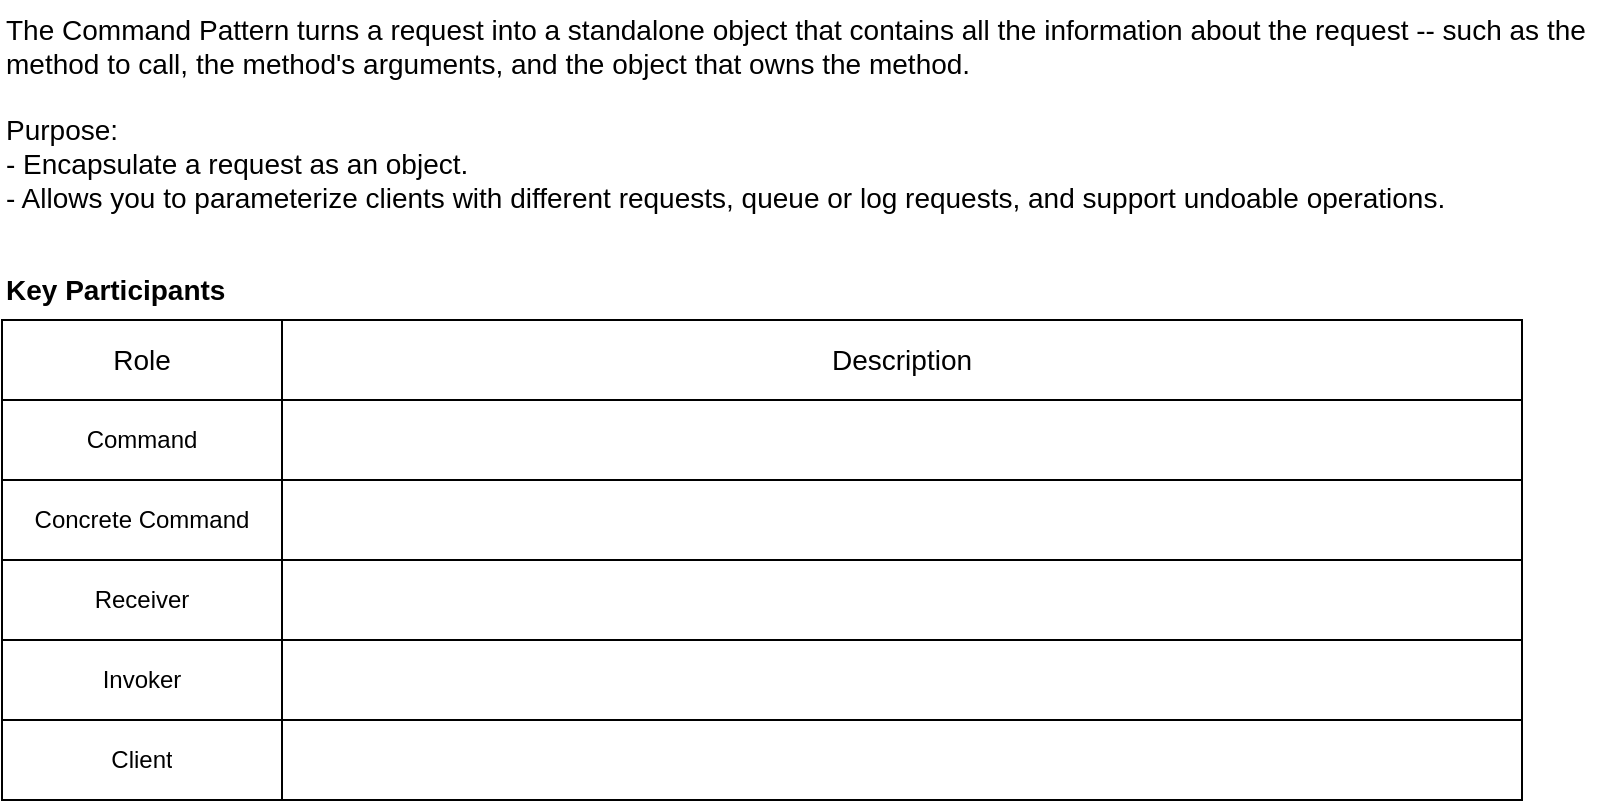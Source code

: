 <mxfile version="28.1.1">
  <diagram name="Page-1" id="tlizApVb3Lmp3QC3Klox">
    <mxGraphModel dx="1034" dy="570" grid="1" gridSize="10" guides="1" tooltips="1" connect="1" arrows="1" fold="1" page="1" pageScale="1" pageWidth="850" pageHeight="1100" math="0" shadow="0">
      <root>
        <mxCell id="0" />
        <mxCell id="1" parent="0" />
        <mxCell id="IFPszP2dh0mQ25aJr4DG-1" value="The Command Pattern turns a request into a standalone object that contains all the information about the request -- such as the method to call, the method&#39;s arguments, and the object that owns the method.&#xa;&#xa;Purpose:&#xa;- Encapsulate a request as an object.&#xa;- Allows you to parameterize clients with different requests, queue or log requests, and support undoable operations." style="text;whiteSpace=wrap;fontSize=14;" vertex="1" parent="1">
          <mxGeometry x="40" y="40" width="800" height="120" as="geometry" />
        </mxCell>
        <mxCell id="IFPszP2dh0mQ25aJr4DG-2" value="&lt;b&gt;Key Participants&lt;/b&gt;" style="text;html=1;align=left;verticalAlign=middle;whiteSpace=wrap;rounded=0;fontSize=14;" vertex="1" parent="1">
          <mxGeometry x="40" y="170" width="800" height="30" as="geometry" />
        </mxCell>
        <mxCell id="IFPszP2dh0mQ25aJr4DG-3" value="" style="shape=table;startSize=0;container=1;collapsible=0;childLayout=tableLayout;" vertex="1" parent="1">
          <mxGeometry x="40" y="200" width="760" height="240" as="geometry" />
        </mxCell>
        <mxCell id="IFPszP2dh0mQ25aJr4DG-4" value="" style="shape=tableRow;horizontal=0;startSize=0;swimlaneHead=0;swimlaneBody=0;strokeColor=inherit;top=0;left=0;bottom=0;right=0;collapsible=0;dropTarget=0;fillColor=none;points=[[0,0.5],[1,0.5]];portConstraint=eastwest;" vertex="1" parent="IFPszP2dh0mQ25aJr4DG-3">
          <mxGeometry width="760" height="40" as="geometry" />
        </mxCell>
        <mxCell id="IFPszP2dh0mQ25aJr4DG-5" value="&lt;font style=&quot;font-size: 14px;&quot;&gt;Role&lt;/font&gt;" style="shape=partialRectangle;html=1;whiteSpace=wrap;connectable=0;strokeColor=inherit;overflow=hidden;fillColor=none;top=0;left=0;bottom=0;right=0;pointerEvents=1;" vertex="1" parent="IFPszP2dh0mQ25aJr4DG-4">
          <mxGeometry width="140" height="40" as="geometry">
            <mxRectangle width="140" height="40" as="alternateBounds" />
          </mxGeometry>
        </mxCell>
        <mxCell id="IFPszP2dh0mQ25aJr4DG-6" value="&lt;font style=&quot;font-size: 14px;&quot;&gt;Description&lt;/font&gt;" style="shape=partialRectangle;html=1;whiteSpace=wrap;connectable=0;strokeColor=inherit;overflow=hidden;fillColor=none;top=0;left=0;bottom=0;right=0;pointerEvents=1;" vertex="1" parent="IFPszP2dh0mQ25aJr4DG-4">
          <mxGeometry x="140" width="620" height="40" as="geometry">
            <mxRectangle width="620" height="40" as="alternateBounds" />
          </mxGeometry>
        </mxCell>
        <mxCell id="IFPszP2dh0mQ25aJr4DG-7" value="" style="shape=tableRow;horizontal=0;startSize=0;swimlaneHead=0;swimlaneBody=0;strokeColor=inherit;top=0;left=0;bottom=0;right=0;collapsible=0;dropTarget=0;fillColor=none;points=[[0,0.5],[1,0.5]];portConstraint=eastwest;" vertex="1" parent="IFPszP2dh0mQ25aJr4DG-3">
          <mxGeometry y="40" width="760" height="40" as="geometry" />
        </mxCell>
        <mxCell id="IFPszP2dh0mQ25aJr4DG-8" value="Command" style="shape=partialRectangle;html=1;whiteSpace=wrap;connectable=0;strokeColor=inherit;overflow=hidden;fillColor=none;top=0;left=0;bottom=0;right=0;pointerEvents=1;" vertex="1" parent="IFPszP2dh0mQ25aJr4DG-7">
          <mxGeometry width="140" height="40" as="geometry">
            <mxRectangle width="140" height="40" as="alternateBounds" />
          </mxGeometry>
        </mxCell>
        <mxCell id="IFPszP2dh0mQ25aJr4DG-9" value="" style="shape=partialRectangle;html=1;whiteSpace=wrap;connectable=0;strokeColor=inherit;overflow=hidden;fillColor=none;top=0;left=0;bottom=0;right=0;pointerEvents=1;" vertex="1" parent="IFPszP2dh0mQ25aJr4DG-7">
          <mxGeometry x="140" width="620" height="40" as="geometry">
            <mxRectangle width="620" height="40" as="alternateBounds" />
          </mxGeometry>
        </mxCell>
        <mxCell id="IFPszP2dh0mQ25aJr4DG-10" value="" style="shape=tableRow;horizontal=0;startSize=0;swimlaneHead=0;swimlaneBody=0;strokeColor=inherit;top=0;left=0;bottom=0;right=0;collapsible=0;dropTarget=0;fillColor=none;points=[[0,0.5],[1,0.5]];portConstraint=eastwest;" vertex="1" parent="IFPszP2dh0mQ25aJr4DG-3">
          <mxGeometry y="80" width="760" height="40" as="geometry" />
        </mxCell>
        <mxCell id="IFPszP2dh0mQ25aJr4DG-11" value="Concrete Command" style="shape=partialRectangle;html=1;whiteSpace=wrap;connectable=0;strokeColor=inherit;overflow=hidden;fillColor=none;top=0;left=0;bottom=0;right=0;pointerEvents=1;" vertex="1" parent="IFPszP2dh0mQ25aJr4DG-10">
          <mxGeometry width="140" height="40" as="geometry">
            <mxRectangle width="140" height="40" as="alternateBounds" />
          </mxGeometry>
        </mxCell>
        <mxCell id="IFPszP2dh0mQ25aJr4DG-12" value="" style="shape=partialRectangle;html=1;whiteSpace=wrap;connectable=0;strokeColor=inherit;overflow=hidden;fillColor=none;top=0;left=0;bottom=0;right=0;pointerEvents=1;" vertex="1" parent="IFPszP2dh0mQ25aJr4DG-10">
          <mxGeometry x="140" width="620" height="40" as="geometry">
            <mxRectangle width="620" height="40" as="alternateBounds" />
          </mxGeometry>
        </mxCell>
        <mxCell id="IFPszP2dh0mQ25aJr4DG-13" value="" style="shape=tableRow;horizontal=0;startSize=0;swimlaneHead=0;swimlaneBody=0;strokeColor=inherit;top=0;left=0;bottom=0;right=0;collapsible=0;dropTarget=0;fillColor=none;points=[[0,0.5],[1,0.5]];portConstraint=eastwest;" vertex="1" parent="IFPszP2dh0mQ25aJr4DG-3">
          <mxGeometry y="120" width="760" height="40" as="geometry" />
        </mxCell>
        <mxCell id="IFPszP2dh0mQ25aJr4DG-14" value="Receiver" style="shape=partialRectangle;html=1;whiteSpace=wrap;connectable=0;strokeColor=inherit;overflow=hidden;fillColor=none;top=0;left=0;bottom=0;right=0;pointerEvents=1;" vertex="1" parent="IFPszP2dh0mQ25aJr4DG-13">
          <mxGeometry width="140" height="40" as="geometry">
            <mxRectangle width="140" height="40" as="alternateBounds" />
          </mxGeometry>
        </mxCell>
        <mxCell id="IFPszP2dh0mQ25aJr4DG-15" value="" style="shape=partialRectangle;html=1;whiteSpace=wrap;connectable=0;strokeColor=inherit;overflow=hidden;fillColor=none;top=0;left=0;bottom=0;right=0;pointerEvents=1;" vertex="1" parent="IFPszP2dh0mQ25aJr4DG-13">
          <mxGeometry x="140" width="620" height="40" as="geometry">
            <mxRectangle width="620" height="40" as="alternateBounds" />
          </mxGeometry>
        </mxCell>
        <mxCell id="IFPszP2dh0mQ25aJr4DG-16" value="" style="shape=tableRow;horizontal=0;startSize=0;swimlaneHead=0;swimlaneBody=0;strokeColor=inherit;top=0;left=0;bottom=0;right=0;collapsible=0;dropTarget=0;fillColor=none;points=[[0,0.5],[1,0.5]];portConstraint=eastwest;" vertex="1" parent="IFPszP2dh0mQ25aJr4DG-3">
          <mxGeometry y="160" width="760" height="40" as="geometry" />
        </mxCell>
        <mxCell id="IFPszP2dh0mQ25aJr4DG-17" value="Invoker" style="shape=partialRectangle;html=1;whiteSpace=wrap;connectable=0;strokeColor=inherit;overflow=hidden;fillColor=none;top=0;left=0;bottom=0;right=0;pointerEvents=1;" vertex="1" parent="IFPszP2dh0mQ25aJr4DG-16">
          <mxGeometry width="140" height="40" as="geometry">
            <mxRectangle width="140" height="40" as="alternateBounds" />
          </mxGeometry>
        </mxCell>
        <mxCell id="IFPszP2dh0mQ25aJr4DG-18" value="" style="shape=partialRectangle;html=1;whiteSpace=wrap;connectable=0;strokeColor=inherit;overflow=hidden;fillColor=none;top=0;left=0;bottom=0;right=0;pointerEvents=1;" vertex="1" parent="IFPszP2dh0mQ25aJr4DG-16">
          <mxGeometry x="140" width="620" height="40" as="geometry">
            <mxRectangle width="620" height="40" as="alternateBounds" />
          </mxGeometry>
        </mxCell>
        <mxCell id="IFPszP2dh0mQ25aJr4DG-19" value="" style="shape=tableRow;horizontal=0;startSize=0;swimlaneHead=0;swimlaneBody=0;strokeColor=inherit;top=0;left=0;bottom=0;right=0;collapsible=0;dropTarget=0;fillColor=none;points=[[0,0.5],[1,0.5]];portConstraint=eastwest;" vertex="1" parent="IFPszP2dh0mQ25aJr4DG-3">
          <mxGeometry y="200" width="760" height="40" as="geometry" />
        </mxCell>
        <mxCell id="IFPszP2dh0mQ25aJr4DG-20" value="Client" style="shape=partialRectangle;html=1;whiteSpace=wrap;connectable=0;strokeColor=inherit;overflow=hidden;fillColor=none;top=0;left=0;bottom=0;right=0;pointerEvents=1;" vertex="1" parent="IFPszP2dh0mQ25aJr4DG-19">
          <mxGeometry width="140" height="40" as="geometry">
            <mxRectangle width="140" height="40" as="alternateBounds" />
          </mxGeometry>
        </mxCell>
        <mxCell id="IFPszP2dh0mQ25aJr4DG-21" value="" style="shape=partialRectangle;html=1;whiteSpace=wrap;connectable=0;strokeColor=inherit;overflow=hidden;fillColor=none;top=0;left=0;bottom=0;right=0;pointerEvents=1;" vertex="1" parent="IFPszP2dh0mQ25aJr4DG-19">
          <mxGeometry x="140" width="620" height="40" as="geometry">
            <mxRectangle width="620" height="40" as="alternateBounds" />
          </mxGeometry>
        </mxCell>
      </root>
    </mxGraphModel>
  </diagram>
</mxfile>
